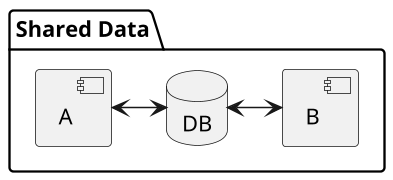 @startuml

skinparam monochrome true
skinparam defaultFontName Droid Sans
skinparam dpi 150
skinparam componentStyle uml2

package "Shared Data" {
    component A
    database DB
    component B
    A <-> DB
    DB <-> B
}

@enduml
